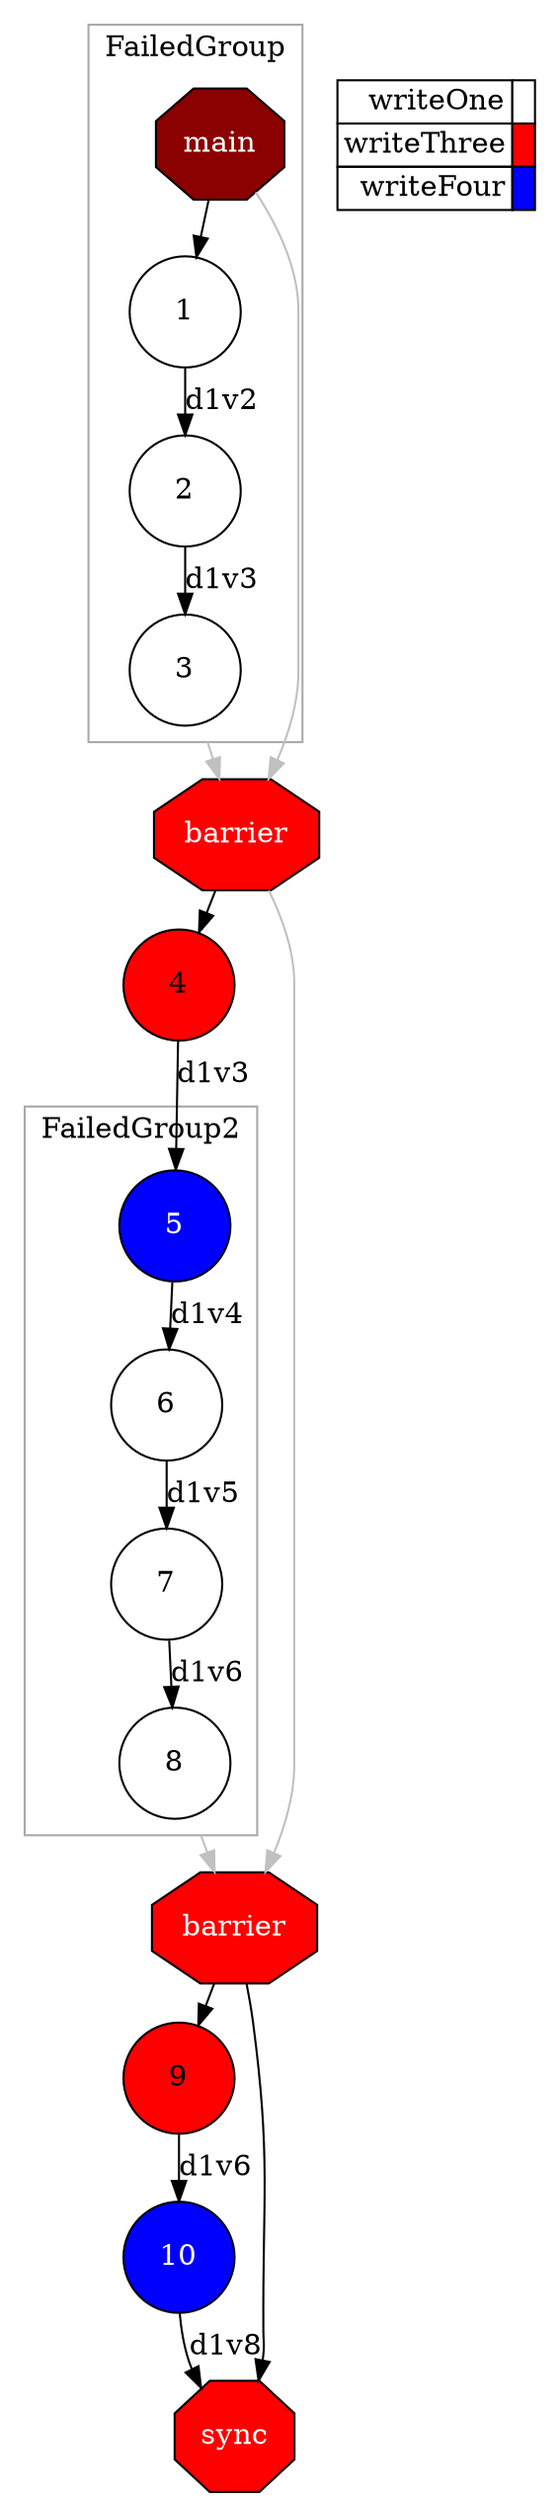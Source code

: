 digraph {
  newrank=true;
  rankdir=TB;
  labeljust="l";
  compound= true;
  subgraph dependence_graph {
    ranksep=0.20;
    node[height=0.75];

Synchro0[label="main", shape=octagon, style=filled fillcolor="#8B0000" fontcolor="#FFFFFF"];
subgraph clusterTasksFailedGroup {
shape=rect;
node[height=0.75];
color="#A9A9A9"; 
label="FailedGroup";

1[shape=circle, style=filled fillcolor="#ffffff" fontcolor="#000000"];
Synchro0 -> 1;
2[shape=circle, style=filled fillcolor="#ffffff" fontcolor="#000000"];
1 -> 2 [label="d1v2"];
3[shape=circle, style=filled fillcolor="#ffffff" fontcolor="#000000"];
2 -> 3 [label="d1v3"];
}

Synchro1[label="barrier", shape=octagon, style=filled fillcolor="#ff0000" fontcolor="#FFFFFF"];
Synchro0 -> Synchro1 [color=grey];
3 -> Synchro1 [color=grey][ ltail="clusterTasksFailedGroup" ];
4[shape=circle, style=filled fillcolor="#ff0000" fontcolor="#000000"];
Synchro1 -> 4;
5[shape=circle, style=filled fillcolor="#0000ff" fontcolor="#ffffff"];
4 -> 5 [label="d1v3"];
subgraph clusterTasksFailedGroup2 {
shape=rect;
node[height=0.75];
color="#A9A9A9"; 
label="FailedGroup2";

6[shape=circle, style=filled fillcolor="#ffffff" fontcolor="#000000"];
5 -> 6 [label="d1v4"];
7[shape=circle, style=filled fillcolor="#ffffff" fontcolor="#000000"];
6 -> 7 [label="d1v5"];
8[shape=circle, style=filled fillcolor="#ffffff" fontcolor="#000000"];
7 -> 8 [label="d1v6"];
}

Synchro2[label="barrier", shape=octagon, style=filled fillcolor="#ff0000" fontcolor="#FFFFFF"];
Synchro1 -> Synchro2 [color=grey];
8 -> Synchro2 [color=grey][ ltail="clusterTasksFailedGroup2" ];
9[shape=circle, style=filled fillcolor="#ff0000" fontcolor="#000000"];
Synchro2 -> 9;
10[shape=circle, style=filled fillcolor="#0000ff" fontcolor="#ffffff"];
9 -> 10 [label="d1v6"];
Synchro3[label="sync", shape=octagon, style=filled fillcolor="#ff0000" fontcolor="#FFFFFF"];
Synchro2 -> Synchro3;
10 -> Synchro3 [label="d1v8"];  }
  subgraph legend {
    rank=sink;
    node [shape=plaintext, height=0.75];
    ranksep=0.20;
    label = "Legend";
    key [label=<
      <table border="0" cellpadding="2" cellspacing="0" cellborder="1">
<tr>
<td align="right">writeOne</td>
<td bgcolor="#ffffff">&nbsp;</td>
</tr>
<tr>
<td align="right">writeThree</td>
<td bgcolor="#ff0000">&nbsp;</td>
</tr>
<tr>
<td align="right">writeFour</td>
<td bgcolor="#0000ff">&nbsp;</td>
</tr>
      </table>
    >]
  }
}
